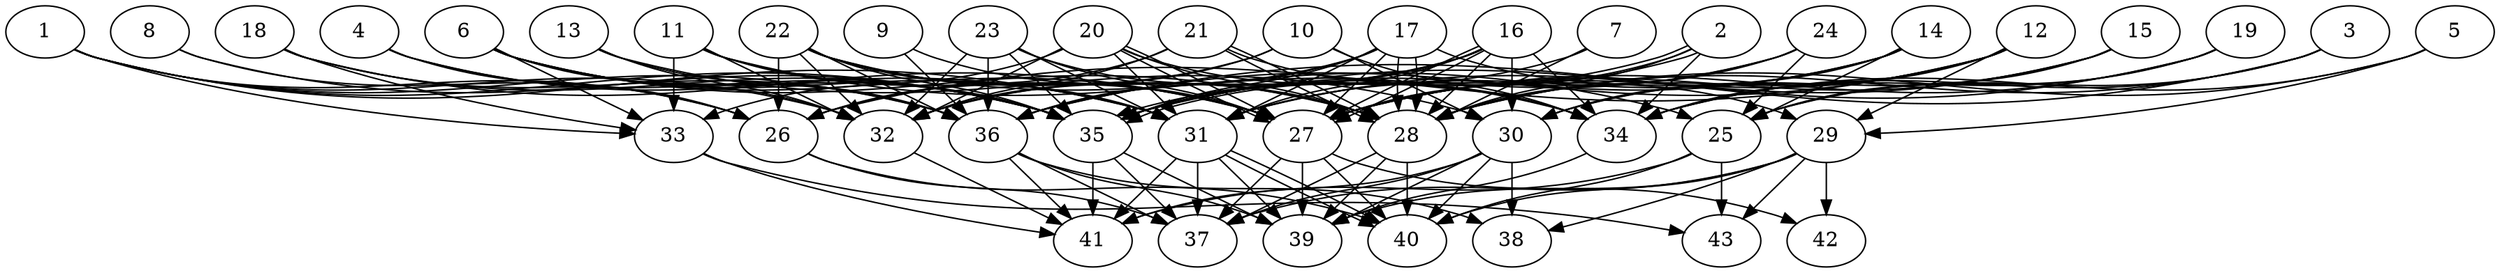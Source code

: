 // DAG (tier=3-complex, mode=data, n=43, ccr=0.519, fat=0.743, density=0.768, regular=0.293, jump=0.216, mindata=4194304, maxdata=33554432)
// DAG automatically generated by daggen at Sun Aug 24 16:33:35 2025
// /home/ermia/Project/Environments/daggen/bin/daggen --dot --ccr 0.519 --fat 0.743 --regular 0.293 --density 0.768 --jump 0.216 --mindata 4194304 --maxdata 33554432 -n 43 
digraph G {
  1 [size="11638660083555168681984", alpha="0.18", expect_size="5819330041777584340992"]
  1 -> 26 [size ="4108582165413888"]
  1 -> 31 [size ="4108582165413888"]
  1 -> 32 [size ="4108582165413888"]
  1 -> 33 [size ="4108582165413888"]
  1 -> 35 [size ="4108582165413888"]
  1 -> 36 [size ="4108582165413888"]
  2 [size="216177691190023584", alpha="0.04", expect_size="108088845595011792"]
  2 -> 27 [size ="3622968693358592"]
  2 -> 28 [size ="3622968693358592"]
  2 -> 34 [size ="3622968693358592"]
  2 -> 35 [size ="3622968693358592"]
  2 -> 35 [size ="3622968693358592"]
  3 [size="1876845167269447204864", alpha="0.00", expect_size="938422583634723602432"]
  3 -> 25 [size ="1217238325526528"]
  3 -> 28 [size ="1217238325526528"]
  3 -> 34 [size ="1217238325526528"]
  3 -> 36 [size ="1217238325526528"]
  4 [size="12377678273384376320", alpha="0.04", expect_size="6188839136692188160"]
  4 -> 26 [size ="6712181341028352"]
  4 -> 31 [size ="6712181341028352"]
  4 -> 35 [size ="6712181341028352"]
  5 [size="21020436897415897088", alpha="0.10", expect_size="10510218448707948544"]
  5 -> 28 [size ="6886519558111232"]
  5 -> 29 [size ="6886519558111232"]
  5 -> 34 [size ="6886519558111232"]
  6 [size="13843881297857325056", alpha="0.06", expect_size="6921940648928662528"]
  6 -> 27 [size ="6660552101199872"]
  6 -> 28 [size ="6660552101199872"]
  6 -> 31 [size ="6660552101199872"]
  6 -> 32 [size ="6660552101199872"]
  6 -> 33 [size ="6660552101199872"]
  6 -> 35 [size ="6660552101199872"]
  6 -> 36 [size ="6660552101199872"]
  7 [size="62989392869876328", alpha="0.04", expect_size="31494696434938164"]
  7 -> 28 [size ="3478692789485568"]
  7 -> 35 [size ="3478692789485568"]
  8 [size="147862679051730681856", alpha="0.13", expect_size="73931339525865340928"]
  8 -> 26 [size ="223698137120768"]
  8 -> 35 [size ="223698137120768"]
  9 [size="4352847385127288832000", alpha="0.20", expect_size="2176423692563644416000"]
  9 -> 27 [size ="2132745073459200"]
  9 -> 36 [size ="2132745073459200"]
  10 [size="864669858707944832", alpha="0.09", expect_size="432334929353972416"]
  10 -> 26 [size ="748331152179200"]
  10 -> 30 [size ="748331152179200"]
  10 -> 32 [size ="748331152179200"]
  10 -> 34 [size ="748331152179200"]
  11 [size="8613194539622256640", alpha="0.08", expect_size="4306597269811128320"]
  11 -> 25 [size ="3498536779907072"]
  11 -> 27 [size ="3498536779907072"]
  11 -> 32 [size ="3498536779907072"]
  11 -> 33 [size ="3498536779907072"]
  11 -> 35 [size ="3498536779907072"]
  12 [size="34848379054842832", alpha="0.03", expect_size="17424189527421416"]
  12 -> 26 [size ="1247332624498688"]
  12 -> 27 [size ="1247332624498688"]
  12 -> 28 [size ="1247332624498688"]
  12 -> 29 [size ="1247332624498688"]
  12 -> 30 [size ="1247332624498688"]
  12 -> 34 [size ="1247332624498688"]
  12 -> 36 [size ="1247332624498688"]
  13 [size="2168755592902087936", alpha="0.03", expect_size="1084377796451043968"]
  13 -> 30 [size ="1425756076900352"]
  13 -> 32 [size ="1425756076900352"]
  13 -> 36 [size ="1425756076900352"]
  14 [size="91809340964601504", alpha="0.12", expect_size="45904670482300752"]
  14 -> 25 [size ="222832600547328"]
  14 -> 27 [size ="222832600547328"]
  14 -> 30 [size ="222832600547328"]
  14 -> 31 [size ="222832600547328"]
  14 -> 35 [size ="222832600547328"]
  15 [size="1041219321020293316608", alpha="0.05", expect_size="520609660510146658304"]
  15 -> 25 [size ="821835314757632"]
  15 -> 27 [size ="821835314757632"]
  15 -> 30 [size ="821835314757632"]
  15 -> 31 [size ="821835314757632"]
  16 [size="11195305765655044", alpha="0.10", expect_size="5597652882827522"]
  16 -> 27 [size ="364964980195328"]
  16 -> 27 [size ="364964980195328"]
  16 -> 28 [size ="364964980195328"]
  16 -> 30 [size ="364964980195328"]
  16 -> 31 [size ="364964980195328"]
  16 -> 32 [size ="364964980195328"]
  16 -> 34 [size ="364964980195328"]
  16 -> 35 [size ="364964980195328"]
  16 -> 36 [size ="364964980195328"]
  17 [size="13533215411268015357952", alpha="0.17", expect_size="6766607705634007678976"]
  17 -> 27 [size ="4543152518070272"]
  17 -> 28 [size ="4543152518070272"]
  17 -> 28 [size ="4543152518070272"]
  17 -> 29 [size ="4543152518070272"]
  17 -> 31 [size ="4543152518070272"]
  17 -> 32 [size ="4543152518070272"]
  17 -> 35 [size ="4543152518070272"]
  17 -> 36 [size ="4543152518070272"]
  18 [size="13391578713129779200", alpha="0.07", expect_size="6695789356564889600"]
  18 -> 27 [size ="5866916233084928"]
  18 -> 33 [size ="5866916233084928"]
  18 -> 35 [size ="5866916233084928"]
  18 -> 36 [size ="5866916233084928"]
  19 [size="124087914182723616", alpha="0.15", expect_size="62043957091361808"]
  19 -> 25 [size ="2371830467788800"]
  19 -> 27 [size ="2371830467788800"]
  19 -> 34 [size ="2371830467788800"]
  19 -> 35 [size ="2371830467788800"]
  20 [size="16173068485873070", alpha="0.09", expect_size="8086534242936535"]
  20 -> 27 [size ="580958784847872"]
  20 -> 27 [size ="580958784847872"]
  20 -> 28 [size ="580958784847872"]
  20 -> 31 [size ="580958784847872"]
  20 -> 32 [size ="580958784847872"]
  20 -> 33 [size ="580958784847872"]
  20 -> 34 [size ="580958784847872"]
  21 [size="10461221982844743680", alpha="0.16", expect_size="5230610991422371840"]
  21 -> 26 [size ="5939014204915712"]
  21 -> 28 [size ="5939014204915712"]
  21 -> 28 [size ="5939014204915712"]
  21 -> 32 [size ="5939014204915712"]
  21 -> 34 [size ="5939014204915712"]
  22 [size="1791463987083577088", alpha="0.14", expect_size="895731993541788544"]
  22 -> 26 [size ="2991106568486912"]
  22 -> 27 [size ="2991106568486912"]
  22 -> 28 [size ="2991106568486912"]
  22 -> 31 [size ="2991106568486912"]
  22 -> 32 [size ="2991106568486912"]
  22 -> 34 [size ="2991106568486912"]
  22 -> 35 [size ="2991106568486912"]
  22 -> 36 [size ="2991106568486912"]
  23 [size="13990106527451561590784", alpha="0.15", expect_size="6995053263725780795392"]
  23 -> 27 [size ="4644839031308288"]
  23 -> 28 [size ="4644839031308288"]
  23 -> 31 [size ="4644839031308288"]
  23 -> 32 [size ="4644839031308288"]
  23 -> 35 [size ="4644839031308288"]
  23 -> 36 [size ="4644839031308288"]
  24 [size="244593004069325216", alpha="0.06", expect_size="122296502034662608"]
  24 -> 25 [size ="4339339140005888"]
  24 -> 28 [size ="4339339140005888"]
  24 -> 31 [size ="4339339140005888"]
  24 -> 35 [size ="4339339140005888"]
  25 [size="81915842093622512", alpha="0.02", expect_size="40957921046811256"]
  25 -> 40 [size ="1617732726423552"]
  25 -> 41 [size ="1617732726423552"]
  25 -> 43 [size ="1617732726423552"]
  26 [size="84658229951628896", alpha="0.18", expect_size="42329114975814448"]
  26 -> 37 [size ="2374087875756032"]
  26 -> 40 [size ="2374087875756032"]
  27 [size="26540946186695524", alpha="0.09", expect_size="13270473093347762"]
  27 -> 37 [size ="1264164701995008"]
  27 -> 39 [size ="1264164701995008"]
  27 -> 40 [size ="1264164701995008"]
  27 -> 42 [size ="1264164701995008"]
  28 [size="6214177978202328064", alpha="0.07", expect_size="3107088989101164032"]
  28 -> 37 [size ="3666332025356288"]
  28 -> 39 [size ="3666332025356288"]
  28 -> 40 [size ="3666332025356288"]
  29 [size="35111854200305691394048", alpha="0.10", expect_size="17555927100152845697024"]
  29 -> 37 [size ="8578127492022272"]
  29 -> 38 [size ="8578127492022272"]
  29 -> 39 [size ="8578127492022272"]
  29 -> 40 [size ="8578127492022272"]
  29 -> 42 [size ="8578127492022272"]
  29 -> 43 [size ="8578127492022272"]
  30 [size="9602705852787308101632", alpha="0.05", expect_size="4801352926393654050816"]
  30 -> 37 [size ="3614257333665792"]
  30 -> 38 [size ="3614257333665792"]
  30 -> 39 [size ="3614257333665792"]
  30 -> 40 [size ="3614257333665792"]
  30 -> 41 [size ="3614257333665792"]
  31 [size="120512077087501488", alpha="0.10", expect_size="60256038543750744"]
  31 -> 37 [size ="7011098741964800"]
  31 -> 39 [size ="7011098741964800"]
  31 -> 40 [size ="7011098741964800"]
  31 -> 40 [size ="7011098741964800"]
  31 -> 41 [size ="7011098741964800"]
  32 [size="4862000679360378", alpha="0.07", expect_size="2431000339680189"]
  32 -> 41 [size ="200753348083712"]
  33 [size="184255754526137516032", alpha="0.10", expect_size="92127877263068758016"]
  33 -> 41 [size ="259042303803392"]
  33 -> 43 [size ="259042303803392"]
  34 [size="8610329133048187904", alpha="0.16", expect_size="4305164566524093952"]
  34 -> 39 [size ="2882496576356352"]
  35 [size="952652365261644496896", alpha="0.16", expect_size="476326182630822248448"]
  35 -> 37 [size ="774544344219648"]
  35 -> 39 [size ="774544344219648"]
  35 -> 41 [size ="774544344219648"]
  36 [size="1821516735124338432", alpha="0.09", expect_size="910758367562169216"]
  36 -> 37 [size ="2629254961430528"]
  36 -> 38 [size ="2629254961430528"]
  36 -> 39 [size ="2629254961430528"]
  36 -> 41 [size ="2629254961430528"]
  37 [size="108385383015791168", alpha="0.04", expect_size="54192691507895584"]
  38 [size="6713343260782683136", alpha="0.17", expect_size="3356671630391341568"]
  39 [size="2284680030231747100672", alpha="0.07", expect_size="1142340015115873550336"]
  40 [size="5133333233011694592", alpha="0.16", expect_size="2566666616505847296"]
  41 [size="14358684199539156", alpha="0.14", expect_size="7179342099769578"]
  42 [size="28502757156053952", alpha="0.07", expect_size="14251378578026976"]
  43 [size="11269492062853758976", alpha="0.03", expect_size="5634746031426879488"]
}